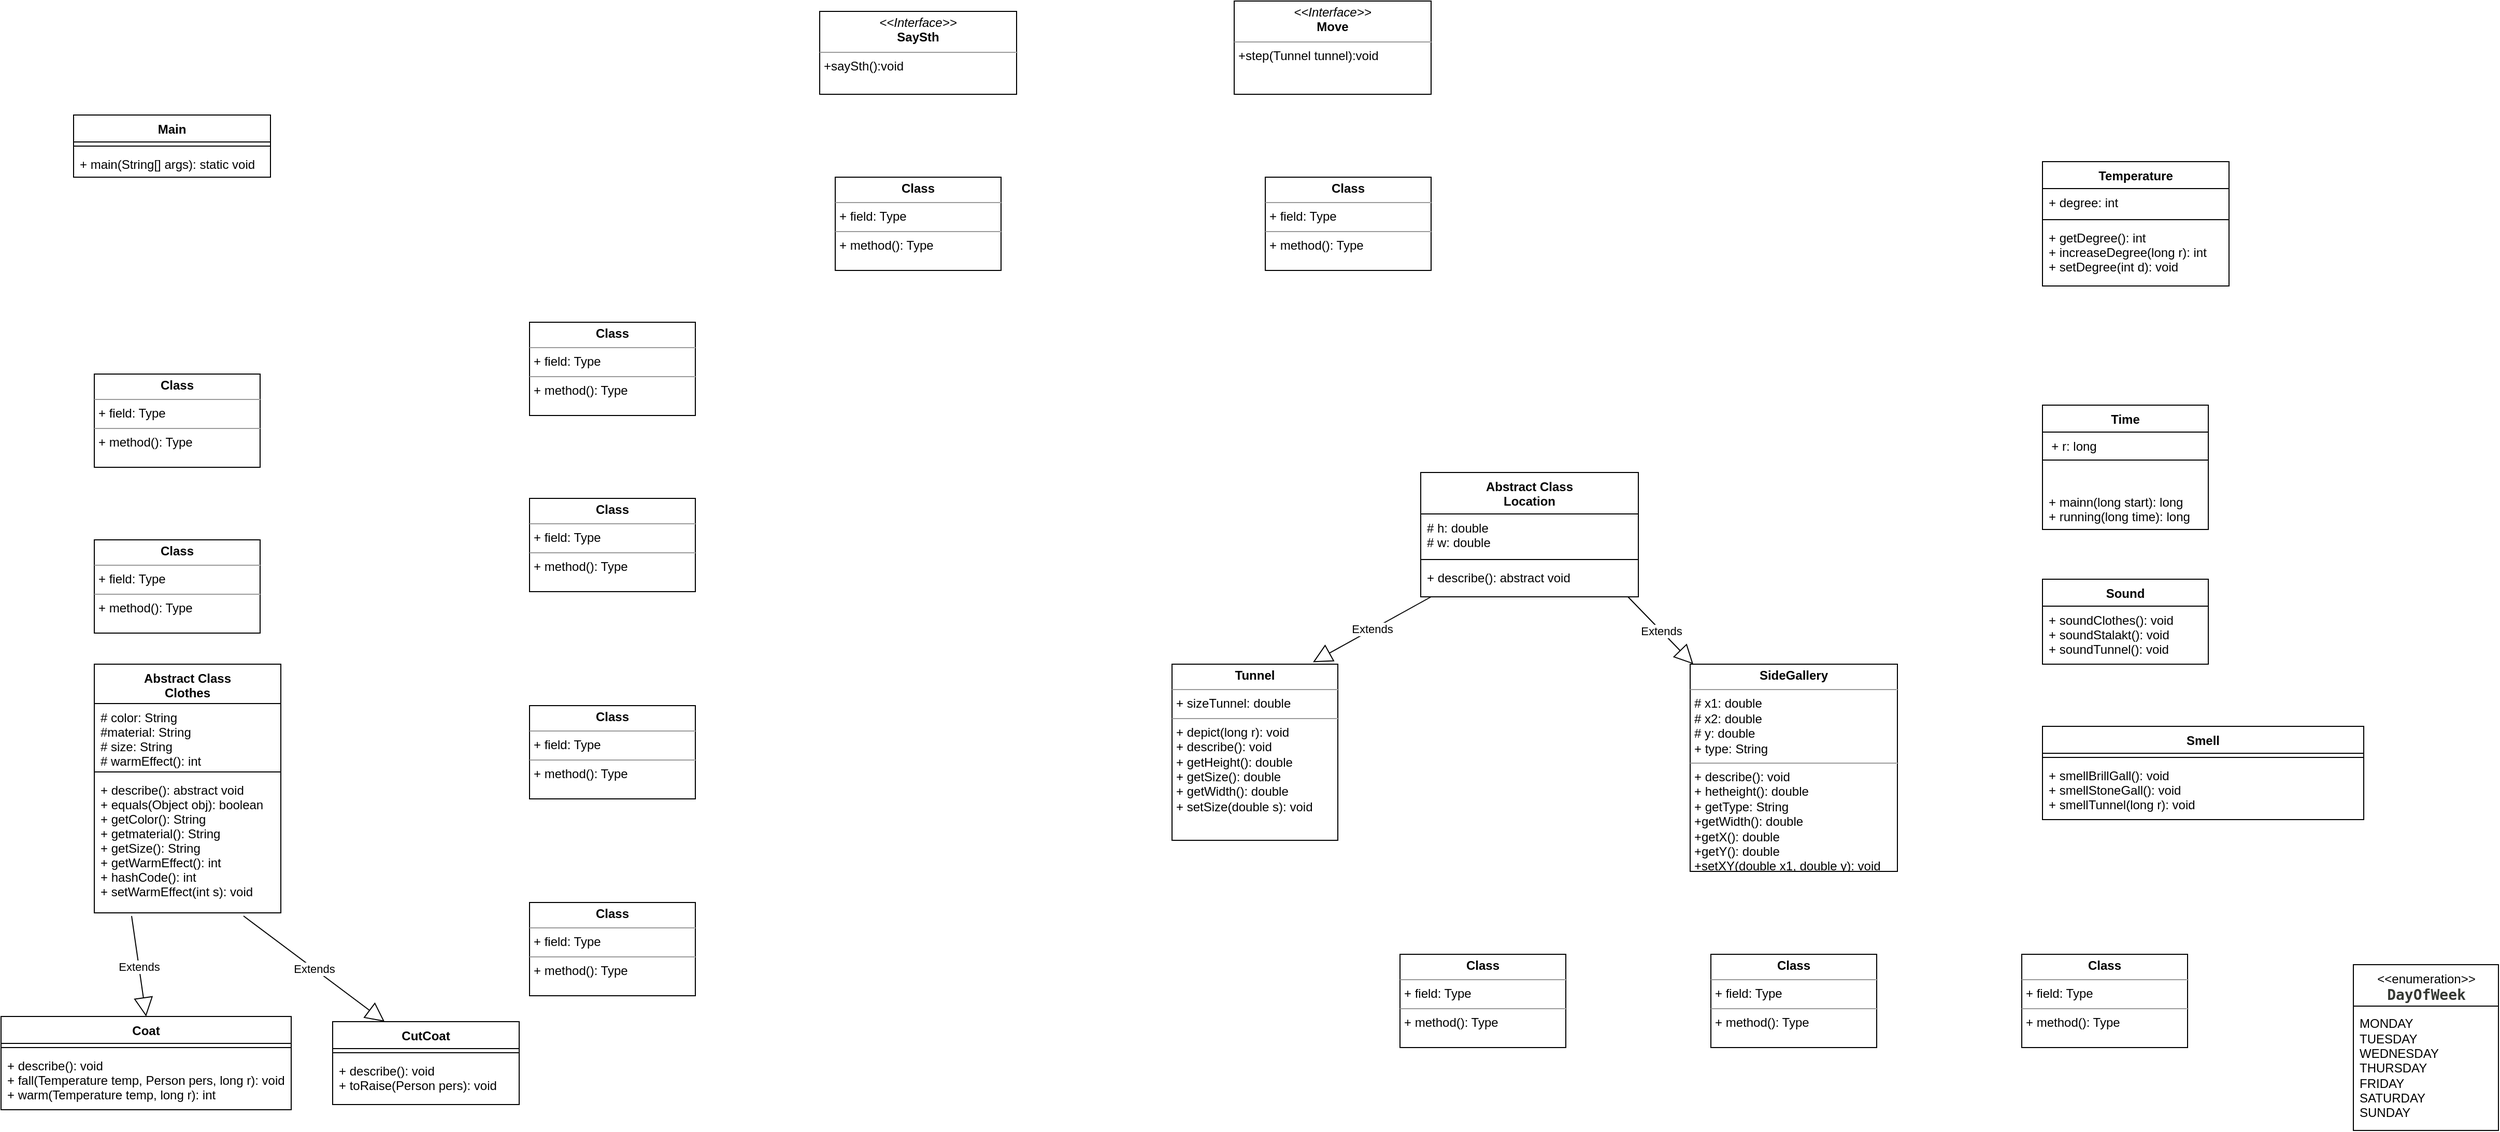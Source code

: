 <mxfile version="14.1.8" type="github">
  <diagram id="C5RBs43oDa-KdzZeNtuy" name="Page-1">
    <mxGraphModel dx="1483" dy="794" grid="1" gridSize="10" guides="1" tooltips="1" connect="1" arrows="1" fold="1" page="1" pageScale="1" pageWidth="827" pageHeight="1169" math="0" shadow="0">
      <root>
        <mxCell id="WIyWlLk6GJQsqaUBKTNV-0" />
        <mxCell id="WIyWlLk6GJQsqaUBKTNV-1" parent="WIyWlLk6GJQsqaUBKTNV-0" />
        <mxCell id="TMaaybb_ajbuhBKk-Kvd-0" value="&lt;p style=&quot;margin: 0px ; margin-top: 4px ; text-align: center&quot;&gt;&lt;i&gt;&amp;lt;&amp;lt;Interface&amp;gt;&amp;gt;&lt;/i&gt;&lt;br&gt;&lt;b&gt;Move&lt;/b&gt;&lt;/p&gt;&lt;hr size=&quot;1&quot;&gt;&lt;p style=&quot;margin: 0px ; margin-left: 4px&quot;&gt;&lt;span&gt;+step(Tunnel tunnel):void&lt;/span&gt;&lt;br&gt;&lt;/p&gt;" style="verticalAlign=top;align=left;overflow=fill;fontSize=12;fontFamily=Helvetica;html=1;" vertex="1" parent="WIyWlLk6GJQsqaUBKTNV-1">
          <mxGeometry x="1200" width="190" height="90" as="geometry" />
        </mxCell>
        <mxCell id="TMaaybb_ajbuhBKk-Kvd-1" value="&lt;p style=&quot;margin: 0px ; margin-top: 4px ; text-align: center&quot;&gt;&lt;i&gt;&amp;lt;&amp;lt;Interface&amp;gt;&amp;gt;&lt;/i&gt;&lt;br&gt;&lt;b&gt;SaySth&lt;/b&gt;&lt;/p&gt;&lt;hr size=&quot;1&quot;&gt;&lt;p style=&quot;margin: 0px ; margin-left: 4px&quot;&gt;+saySth():void&lt;/p&gt;" style="verticalAlign=top;align=left;overflow=fill;fontSize=12;fontFamily=Helvetica;html=1;" vertex="1" parent="WIyWlLk6GJQsqaUBKTNV-1">
          <mxGeometry x="800" y="10" width="190" height="80" as="geometry" />
        </mxCell>
        <mxCell id="TMaaybb_ajbuhBKk-Kvd-2" value="&lt;p style=&quot;margin:0px;margin-top:4px;text-align:center;&quot;&gt;&lt;b&gt;Class&lt;/b&gt;&lt;/p&gt;&lt;hr size=&quot;1&quot;/&gt;&lt;p style=&quot;margin:0px;margin-left:4px;&quot;&gt;+ field: Type&lt;/p&gt;&lt;hr size=&quot;1&quot;/&gt;&lt;p style=&quot;margin:0px;margin-left:4px;&quot;&gt;+ method(): Type&lt;/p&gt;" style="verticalAlign=top;align=left;overflow=fill;fontSize=12;fontFamily=Helvetica;html=1;" vertex="1" parent="WIyWlLk6GJQsqaUBKTNV-1">
          <mxGeometry x="815" y="170" width="160" height="90" as="geometry" />
        </mxCell>
        <mxCell id="TMaaybb_ajbuhBKk-Kvd-3" value="&lt;p style=&quot;margin:0px;margin-top:4px;text-align:center;&quot;&gt;&lt;b&gt;Class&lt;/b&gt;&lt;/p&gt;&lt;hr size=&quot;1&quot;/&gt;&lt;p style=&quot;margin:0px;margin-left:4px;&quot;&gt;+ field: Type&lt;/p&gt;&lt;hr size=&quot;1&quot;/&gt;&lt;p style=&quot;margin:0px;margin-left:4px;&quot;&gt;+ method(): Type&lt;/p&gt;" style="verticalAlign=top;align=left;overflow=fill;fontSize=12;fontFamily=Helvetica;html=1;" vertex="1" parent="WIyWlLk6GJQsqaUBKTNV-1">
          <mxGeometry x="1230" y="170" width="160" height="90" as="geometry" />
        </mxCell>
        <mxCell id="TMaaybb_ajbuhBKk-Kvd-4" value="&lt;p style=&quot;margin:0px;margin-top:4px;text-align:center;&quot;&gt;&lt;b&gt;Class&lt;/b&gt;&lt;/p&gt;&lt;hr size=&quot;1&quot;/&gt;&lt;p style=&quot;margin:0px;margin-left:4px;&quot;&gt;+ field: Type&lt;/p&gt;&lt;hr size=&quot;1&quot;/&gt;&lt;p style=&quot;margin:0px;margin-left:4px;&quot;&gt;+ method(): Type&lt;/p&gt;" style="verticalAlign=top;align=left;overflow=fill;fontSize=12;fontFamily=Helvetica;html=1;" vertex="1" parent="WIyWlLk6GJQsqaUBKTNV-1">
          <mxGeometry x="520" y="310" width="160" height="90" as="geometry" />
        </mxCell>
        <mxCell id="TMaaybb_ajbuhBKk-Kvd-5" value="&lt;p style=&quot;margin:0px;margin-top:4px;text-align:center;&quot;&gt;&lt;b&gt;Class&lt;/b&gt;&lt;/p&gt;&lt;hr size=&quot;1&quot;/&gt;&lt;p style=&quot;margin:0px;margin-left:4px;&quot;&gt;+ field: Type&lt;/p&gt;&lt;hr size=&quot;1&quot;/&gt;&lt;p style=&quot;margin:0px;margin-left:4px;&quot;&gt;+ method(): Type&lt;/p&gt;" style="verticalAlign=top;align=left;overflow=fill;fontSize=12;fontFamily=Helvetica;html=1;" vertex="1" parent="WIyWlLk6GJQsqaUBKTNV-1">
          <mxGeometry x="520" y="480" width="160" height="90" as="geometry" />
        </mxCell>
        <mxCell id="TMaaybb_ajbuhBKk-Kvd-6" value="&lt;p style=&quot;margin:0px;margin-top:4px;text-align:center;&quot;&gt;&lt;b&gt;Class&lt;/b&gt;&lt;/p&gt;&lt;hr size=&quot;1&quot;/&gt;&lt;p style=&quot;margin:0px;margin-left:4px;&quot;&gt;+ field: Type&lt;/p&gt;&lt;hr size=&quot;1&quot;/&gt;&lt;p style=&quot;margin:0px;margin-left:4px;&quot;&gt;+ method(): Type&lt;/p&gt;" style="verticalAlign=top;align=left;overflow=fill;fontSize=12;fontFamily=Helvetica;html=1;" vertex="1" parent="WIyWlLk6GJQsqaUBKTNV-1">
          <mxGeometry x="520" y="870" width="160" height="90" as="geometry" />
        </mxCell>
        <mxCell id="TMaaybb_ajbuhBKk-Kvd-7" value="&lt;p style=&quot;margin:0px;margin-top:4px;text-align:center;&quot;&gt;&lt;b&gt;Class&lt;/b&gt;&lt;/p&gt;&lt;hr size=&quot;1&quot;/&gt;&lt;p style=&quot;margin:0px;margin-left:4px;&quot;&gt;+ field: Type&lt;/p&gt;&lt;hr size=&quot;1&quot;/&gt;&lt;p style=&quot;margin:0px;margin-left:4px;&quot;&gt;+ method(): Type&lt;/p&gt;" style="verticalAlign=top;align=left;overflow=fill;fontSize=12;fontFamily=Helvetica;html=1;" vertex="1" parent="WIyWlLk6GJQsqaUBKTNV-1">
          <mxGeometry x="520" y="680" width="160" height="90" as="geometry" />
        </mxCell>
        <mxCell id="TMaaybb_ajbuhBKk-Kvd-9" value="&lt;p style=&quot;margin:0px;margin-top:4px;text-align:center;&quot;&gt;&lt;b&gt;Class&lt;/b&gt;&lt;/p&gt;&lt;hr size=&quot;1&quot;/&gt;&lt;p style=&quot;margin:0px;margin-left:4px;&quot;&gt;+ field: Type&lt;/p&gt;&lt;hr size=&quot;1&quot;/&gt;&lt;p style=&quot;margin:0px;margin-left:4px;&quot;&gt;+ method(): Type&lt;/p&gt;" style="verticalAlign=top;align=left;overflow=fill;fontSize=12;fontFamily=Helvetica;html=1;" vertex="1" parent="WIyWlLk6GJQsqaUBKTNV-1">
          <mxGeometry x="100" y="360" width="160" height="90" as="geometry" />
        </mxCell>
        <mxCell id="TMaaybb_ajbuhBKk-Kvd-16" value="&lt;p style=&quot;margin: 0px ; margin-top: 4px ; text-align: center&quot;&gt;&lt;b&gt;Tunnel&lt;/b&gt;&lt;/p&gt;&lt;hr size=&quot;1&quot;&gt;&lt;p style=&quot;margin: 0px ; margin-left: 4px&quot;&gt;+ sizeTunnel: double&lt;/p&gt;&lt;hr size=&quot;1&quot;&gt;&lt;p style=&quot;margin: 0px ; margin-left: 4px&quot;&gt;+ depict(long r): void&lt;/p&gt;&lt;p style=&quot;margin: 0px ; margin-left: 4px&quot;&gt;+ describe(): void&lt;/p&gt;&lt;p style=&quot;margin: 0px ; margin-left: 4px&quot;&gt;+ getHeight(): double&lt;/p&gt;&lt;p style=&quot;margin: 0px ; margin-left: 4px&quot;&gt;+ getSize(): double&lt;/p&gt;&lt;p style=&quot;margin: 0px ; margin-left: 4px&quot;&gt;+ getWidth(): double&lt;/p&gt;&lt;p style=&quot;margin: 0px ; margin-left: 4px&quot;&gt;+ setSize(double s): void&lt;/p&gt;&lt;p style=&quot;margin: 0px ; margin-left: 4px&quot;&gt;&lt;br&gt;&lt;/p&gt;" style="verticalAlign=top;align=left;overflow=fill;fontSize=12;fontFamily=Helvetica;html=1;" vertex="1" parent="WIyWlLk6GJQsqaUBKTNV-1">
          <mxGeometry x="1140" y="640" width="160" height="170" as="geometry" />
        </mxCell>
        <mxCell id="TMaaybb_ajbuhBKk-Kvd-17" value="&lt;p style=&quot;margin: 0px ; margin-top: 4px ; text-align: center&quot;&gt;&lt;b&gt;SideGallery&lt;/b&gt;&lt;/p&gt;&lt;hr size=&quot;1&quot;&gt;&lt;p style=&quot;margin: 0px ; margin-left: 4px&quot;&gt;# x1: double&lt;br style=&quot;padding: 0px ; margin: 0px&quot;&gt;# x2: double&lt;br style=&quot;padding: 0px ; margin: 0px&quot;&gt;# y: double&lt;br style=&quot;padding: 0px ; margin: 0px&quot;&gt;+ type: String&lt;br&gt;&lt;/p&gt;&lt;hr size=&quot;1&quot;&gt;&lt;p style=&quot;margin: 0px ; margin-left: 4px&quot;&gt;+ describe(): void&lt;/p&gt;&lt;p style=&quot;margin: 0px ; margin-left: 4px&quot;&gt;+ hetheight(): double&lt;/p&gt;&lt;p style=&quot;margin: 0px ; margin-left: 4px&quot;&gt;+ getType: String&lt;/p&gt;&lt;p style=&quot;margin: 0px ; margin-left: 4px&quot;&gt;+getWidth(): double&lt;/p&gt;&lt;p style=&quot;margin: 0px ; margin-left: 4px&quot;&gt;+getX(): double&lt;/p&gt;&lt;p style=&quot;margin: 0px ; margin-left: 4px&quot;&gt;+getY(): double&lt;/p&gt;&lt;p style=&quot;margin: 0px ; margin-left: 4px&quot;&gt;+setXY(double x1, double y): void&lt;/p&gt;" style="verticalAlign=top;align=left;overflow=fill;fontSize=12;fontFamily=Helvetica;html=1;" vertex="1" parent="WIyWlLk6GJQsqaUBKTNV-1">
          <mxGeometry x="1640" y="640" width="200" height="200" as="geometry" />
        </mxCell>
        <mxCell id="TMaaybb_ajbuhBKk-Kvd-18" value="&lt;p style=&quot;margin:0px;margin-top:4px;text-align:center;&quot;&gt;&lt;b&gt;Class&lt;/b&gt;&lt;/p&gt;&lt;hr size=&quot;1&quot;/&gt;&lt;p style=&quot;margin:0px;margin-left:4px;&quot;&gt;+ field: Type&lt;/p&gt;&lt;hr size=&quot;1&quot;/&gt;&lt;p style=&quot;margin:0px;margin-left:4px;&quot;&gt;+ method(): Type&lt;/p&gt;" style="verticalAlign=top;align=left;overflow=fill;fontSize=12;fontFamily=Helvetica;html=1;" vertex="1" parent="WIyWlLk6GJQsqaUBKTNV-1">
          <mxGeometry x="1360" y="920" width="160" height="90" as="geometry" />
        </mxCell>
        <mxCell id="TMaaybb_ajbuhBKk-Kvd-19" value="&lt;p style=&quot;margin:0px;margin-top:4px;text-align:center;&quot;&gt;&lt;b&gt;Class&lt;/b&gt;&lt;/p&gt;&lt;hr size=&quot;1&quot;/&gt;&lt;p style=&quot;margin:0px;margin-left:4px;&quot;&gt;+ field: Type&lt;/p&gt;&lt;hr size=&quot;1&quot;/&gt;&lt;p style=&quot;margin:0px;margin-left:4px;&quot;&gt;+ method(): Type&lt;/p&gt;" style="verticalAlign=top;align=left;overflow=fill;fontSize=12;fontFamily=Helvetica;html=1;" vertex="1" parent="WIyWlLk6GJQsqaUBKTNV-1">
          <mxGeometry x="1660" y="920" width="160" height="90" as="geometry" />
        </mxCell>
        <mxCell id="TMaaybb_ajbuhBKk-Kvd-20" value="&lt;p style=&quot;margin:0px;margin-top:4px;text-align:center;&quot;&gt;&lt;b&gt;Class&lt;/b&gt;&lt;/p&gt;&lt;hr size=&quot;1&quot;/&gt;&lt;p style=&quot;margin:0px;margin-left:4px;&quot;&gt;+ field: Type&lt;/p&gt;&lt;hr size=&quot;1&quot;/&gt;&lt;p style=&quot;margin:0px;margin-left:4px;&quot;&gt;+ method(): Type&lt;/p&gt;" style="verticalAlign=top;align=left;overflow=fill;fontSize=12;fontFamily=Helvetica;html=1;" vertex="1" parent="WIyWlLk6GJQsqaUBKTNV-1">
          <mxGeometry x="1960" y="920" width="160" height="90" as="geometry" />
        </mxCell>
        <mxCell id="TMaaybb_ajbuhBKk-Kvd-24" value="&lt;p style=&quot;margin:0px;margin-top:4px;text-align:center;&quot;&gt;&lt;b&gt;Class&lt;/b&gt;&lt;/p&gt;&lt;hr size=&quot;1&quot;/&gt;&lt;p style=&quot;margin:0px;margin-left:4px;&quot;&gt;+ field: Type&lt;/p&gt;&lt;hr size=&quot;1&quot;/&gt;&lt;p style=&quot;margin:0px;margin-left:4px;&quot;&gt;+ method(): Type&lt;/p&gt;" style="verticalAlign=top;align=left;overflow=fill;fontSize=12;fontFamily=Helvetica;html=1;" vertex="1" parent="WIyWlLk6GJQsqaUBKTNV-1">
          <mxGeometry x="100" y="520" width="160" height="90" as="geometry" />
        </mxCell>
        <mxCell id="TMaaybb_ajbuhBKk-Kvd-28" value="&amp;lt;&amp;lt;enumeration&amp;gt;&amp;gt;&lt;br&gt;&lt;span style=&quot;background-color: rgb(255 , 255 , 255) ; color: rgb(53 , 56 , 51) ; font-family: &amp;#34;dejavu sans mono&amp;#34; , monospace ; font-size: 14px ; font-weight: bold ; text-align: left&quot;&gt;DayOfWeek&lt;/span&gt;" style="swimlane;fontStyle=0;align=center;verticalAlign=top;childLayout=stackLayout;horizontal=1;startSize=40;horizontalStack=0;resizeParent=1;resizeParentMax=0;resizeLast=0;collapsible=0;marginBottom=0;html=1;" vertex="1" parent="WIyWlLk6GJQsqaUBKTNV-1">
          <mxGeometry x="2280" y="930" width="140" height="160" as="geometry" />
        </mxCell>
        <mxCell id="TMaaybb_ajbuhBKk-Kvd-29" value="MONDAY&lt;br&gt;TUESDAY&lt;br&gt;WEDNESDAY&lt;br&gt;THURSDAY&lt;br&gt;FRIDAY&lt;br&gt;SATURDAY&lt;br&gt;SUNDAY" style="text;html=1;strokeColor=none;fillColor=none;align=left;verticalAlign=middle;spacingLeft=4;spacingRight=4;overflow=hidden;rotatable=0;points=[[0,0.5],[1,0.5]];portConstraint=eastwest;" vertex="1" parent="TMaaybb_ajbuhBKk-Kvd-28">
          <mxGeometry y="40" width="140" height="120" as="geometry" />
        </mxCell>
        <mxCell id="TMaaybb_ajbuhBKk-Kvd-30" value="Temperature" style="swimlane;fontStyle=1;align=center;verticalAlign=top;childLayout=stackLayout;horizontal=1;startSize=26;horizontalStack=0;resizeParent=1;resizeParentMax=0;resizeLast=0;collapsible=1;marginBottom=0;" vertex="1" parent="WIyWlLk6GJQsqaUBKTNV-1">
          <mxGeometry x="1980" y="155" width="180" height="120" as="geometry" />
        </mxCell>
        <mxCell id="TMaaybb_ajbuhBKk-Kvd-31" value="+ degree: int" style="text;strokeColor=none;fillColor=none;align=left;verticalAlign=top;spacingLeft=4;spacingRight=4;overflow=hidden;rotatable=0;points=[[0,0.5],[1,0.5]];portConstraint=eastwest;" vertex="1" parent="TMaaybb_ajbuhBKk-Kvd-30">
          <mxGeometry y="26" width="180" height="26" as="geometry" />
        </mxCell>
        <mxCell id="TMaaybb_ajbuhBKk-Kvd-32" value="" style="line;strokeWidth=1;fillColor=none;align=left;verticalAlign=middle;spacingTop=-1;spacingLeft=3;spacingRight=3;rotatable=0;labelPosition=right;points=[];portConstraint=eastwest;" vertex="1" parent="TMaaybb_ajbuhBKk-Kvd-30">
          <mxGeometry y="52" width="180" height="8" as="geometry" />
        </mxCell>
        <mxCell id="TMaaybb_ajbuhBKk-Kvd-33" value="+ getDegree(): int&#xa;+ increaseDegree(long r): int&#xa;+ setDegree(int d): void" style="text;strokeColor=none;fillColor=none;align=left;verticalAlign=top;spacingLeft=4;spacingRight=4;overflow=hidden;rotatable=0;points=[[0,0.5],[1,0.5]];portConstraint=eastwest;" vertex="1" parent="TMaaybb_ajbuhBKk-Kvd-30">
          <mxGeometry y="60" width="180" height="60" as="geometry" />
        </mxCell>
        <mxCell id="TMaaybb_ajbuhBKk-Kvd-34" value="Time" style="swimlane;fontStyle=1;align=center;verticalAlign=top;childLayout=stackLayout;horizontal=1;startSize=26;horizontalStack=0;resizeParent=1;resizeParentMax=0;resizeLast=0;collapsible=1;marginBottom=0;" vertex="1" parent="WIyWlLk6GJQsqaUBKTNV-1">
          <mxGeometry x="1980" y="390" width="160" height="120" as="geometry" />
        </mxCell>
        <mxCell id="TMaaybb_ajbuhBKk-Kvd-35" value="" style="line;strokeWidth=1;fillColor=none;align=left;verticalAlign=middle;spacingTop=-1;spacingLeft=3;spacingRight=3;rotatable=0;labelPosition=right;points=[];portConstraint=eastwest;" vertex="1" parent="TMaaybb_ajbuhBKk-Kvd-34">
          <mxGeometry y="26" width="160" height="54" as="geometry" />
        </mxCell>
        <mxCell id="TMaaybb_ajbuhBKk-Kvd-36" value="+ mainn(long start): long&#xa;+ running(long time): long" style="text;strokeColor=none;fillColor=none;align=left;verticalAlign=top;spacingLeft=4;spacingRight=4;overflow=hidden;rotatable=0;points=[[0,0.5],[1,0.5]];portConstraint=eastwest;" vertex="1" parent="TMaaybb_ajbuhBKk-Kvd-34">
          <mxGeometry y="80" width="160" height="40" as="geometry" />
        </mxCell>
        <mxCell id="TMaaybb_ajbuhBKk-Kvd-37" value="+ r: long" style="text;html=1;align=center;verticalAlign=middle;resizable=0;points=[];autosize=1;" vertex="1" parent="WIyWlLk6GJQsqaUBKTNV-1">
          <mxGeometry x="1980" y="420" width="60" height="20" as="geometry" />
        </mxCell>
        <mxCell id="TMaaybb_ajbuhBKk-Kvd-38" value="Sound" style="swimlane;fontStyle=1;align=center;verticalAlign=top;childLayout=stackLayout;horizontal=1;startSize=26;horizontalStack=0;resizeParent=1;resizeParentMax=0;resizeLast=0;collapsible=1;marginBottom=0;" vertex="1" parent="WIyWlLk6GJQsqaUBKTNV-1">
          <mxGeometry x="1980" y="558" width="160" height="82" as="geometry" />
        </mxCell>
        <mxCell id="TMaaybb_ajbuhBKk-Kvd-39" value="+ soundClothes(): void&#xa;+ soundStalakt(): void&#xa;+ soundTunnel(): void" style="text;strokeColor=none;fillColor=none;align=left;verticalAlign=top;spacingLeft=4;spacingRight=4;overflow=hidden;rotatable=0;points=[[0,0.5],[1,0.5]];portConstraint=eastwest;" vertex="1" parent="TMaaybb_ajbuhBKk-Kvd-38">
          <mxGeometry y="26" width="160" height="56" as="geometry" />
        </mxCell>
        <mxCell id="TMaaybb_ajbuhBKk-Kvd-40" value="Smell" style="swimlane;fontStyle=1;align=center;verticalAlign=top;childLayout=stackLayout;horizontal=1;startSize=26;horizontalStack=0;resizeParent=1;resizeParentMax=0;resizeLast=0;collapsible=1;marginBottom=0;" vertex="1" parent="WIyWlLk6GJQsqaUBKTNV-1">
          <mxGeometry x="1980" y="700" width="310" height="90" as="geometry" />
        </mxCell>
        <mxCell id="TMaaybb_ajbuhBKk-Kvd-41" value="" style="line;strokeWidth=1;fillColor=none;align=left;verticalAlign=middle;spacingTop=-1;spacingLeft=3;spacingRight=3;rotatable=0;labelPosition=right;points=[];portConstraint=eastwest;" vertex="1" parent="TMaaybb_ajbuhBKk-Kvd-40">
          <mxGeometry y="26" width="310" height="8" as="geometry" />
        </mxCell>
        <mxCell id="TMaaybb_ajbuhBKk-Kvd-42" value="+ smellBrillGall(): void&#xa;+ smellStoneGall(): void&#xa;+ smellTunnel(long r): void" style="text;strokeColor=none;fillColor=none;align=left;verticalAlign=top;spacingLeft=4;spacingRight=4;overflow=hidden;rotatable=0;points=[[0,0.5],[1,0.5]];portConstraint=eastwest;" vertex="1" parent="TMaaybb_ajbuhBKk-Kvd-40">
          <mxGeometry y="34" width="310" height="56" as="geometry" />
        </mxCell>
        <mxCell id="TMaaybb_ajbuhBKk-Kvd-43" value="Main" style="swimlane;fontStyle=1;align=center;verticalAlign=top;childLayout=stackLayout;horizontal=1;startSize=26;horizontalStack=0;resizeParent=1;resizeParentMax=0;resizeLast=0;collapsible=1;marginBottom=0;" vertex="1" parent="WIyWlLk6GJQsqaUBKTNV-1">
          <mxGeometry x="80" y="110" width="190" height="60" as="geometry" />
        </mxCell>
        <mxCell id="TMaaybb_ajbuhBKk-Kvd-44" value="" style="line;strokeWidth=1;fillColor=none;align=left;verticalAlign=middle;spacingTop=-1;spacingLeft=3;spacingRight=3;rotatable=0;labelPosition=right;points=[];portConstraint=eastwest;" vertex="1" parent="TMaaybb_ajbuhBKk-Kvd-43">
          <mxGeometry y="26" width="190" height="8" as="geometry" />
        </mxCell>
        <mxCell id="TMaaybb_ajbuhBKk-Kvd-45" value="+ main(String[] args): static void" style="text;strokeColor=none;fillColor=none;align=left;verticalAlign=top;spacingLeft=4;spacingRight=4;overflow=hidden;rotatable=0;points=[[0,0.5],[1,0.5]];portConstraint=eastwest;" vertex="1" parent="TMaaybb_ajbuhBKk-Kvd-43">
          <mxGeometry y="34" width="190" height="26" as="geometry" />
        </mxCell>
        <mxCell id="TMaaybb_ajbuhBKk-Kvd-58" value="Abstract Class&#xa;Clothes" style="swimlane;fontStyle=1;align=center;verticalAlign=top;childLayout=stackLayout;horizontal=1;startSize=38;horizontalStack=0;resizeParent=1;resizeParentMax=0;resizeLast=0;collapsible=1;marginBottom=0;" vertex="1" parent="WIyWlLk6GJQsqaUBKTNV-1">
          <mxGeometry x="100" y="640" width="180" height="240" as="geometry" />
        </mxCell>
        <mxCell id="TMaaybb_ajbuhBKk-Kvd-59" value="# color: String&#xa;#material: String&#xa;# size: String&#xa;# warmEffect(): int" style="text;strokeColor=none;fillColor=none;align=left;verticalAlign=top;spacingLeft=4;spacingRight=4;overflow=hidden;rotatable=0;points=[[0,0.5],[1,0.5]];portConstraint=eastwest;" vertex="1" parent="TMaaybb_ajbuhBKk-Kvd-58">
          <mxGeometry y="38" width="180" height="62" as="geometry" />
        </mxCell>
        <mxCell id="TMaaybb_ajbuhBKk-Kvd-60" value="" style="line;strokeWidth=1;fillColor=none;align=left;verticalAlign=middle;spacingTop=-1;spacingLeft=3;spacingRight=3;rotatable=0;labelPosition=right;points=[];portConstraint=eastwest;" vertex="1" parent="TMaaybb_ajbuhBKk-Kvd-58">
          <mxGeometry y="100" width="180" height="8" as="geometry" />
        </mxCell>
        <mxCell id="TMaaybb_ajbuhBKk-Kvd-61" value="+ describe(): abstract void&#xa;+ equals(Object obj): boolean&#xa;+ getColor(): String&#xa;+ getmaterial(): String&#xa;+ getSize(): String&#xa;+ getWarmEffect(): int&#xa;+ hashCode(): int&#xa;+ setWarmEffect(int s): void" style="text;strokeColor=none;fillColor=none;align=left;verticalAlign=top;spacingLeft=4;spacingRight=4;overflow=hidden;rotatable=0;points=[[0,0.5],[1,0.5]];portConstraint=eastwest;" vertex="1" parent="TMaaybb_ajbuhBKk-Kvd-58">
          <mxGeometry y="108" width="180" height="132" as="geometry" />
        </mxCell>
        <mxCell id="TMaaybb_ajbuhBKk-Kvd-63" value="Coat" style="swimlane;fontStyle=1;align=center;verticalAlign=top;childLayout=stackLayout;horizontal=1;startSize=26;horizontalStack=0;resizeParent=1;resizeParentMax=0;resizeLast=0;collapsible=1;marginBottom=0;" vertex="1" parent="WIyWlLk6GJQsqaUBKTNV-1">
          <mxGeometry x="10" y="980" width="280" height="90" as="geometry" />
        </mxCell>
        <mxCell id="TMaaybb_ajbuhBKk-Kvd-64" value="" style="line;strokeWidth=1;fillColor=none;align=left;verticalAlign=middle;spacingTop=-1;spacingLeft=3;spacingRight=3;rotatable=0;labelPosition=right;points=[];portConstraint=eastwest;" vertex="1" parent="TMaaybb_ajbuhBKk-Kvd-63">
          <mxGeometry y="26" width="280" height="8" as="geometry" />
        </mxCell>
        <mxCell id="TMaaybb_ajbuhBKk-Kvd-65" value="+ describe(): void&#xa;+ fall(Temperature temp, Person pers, long r): void&#xa;+ warm(Temperature temp, long r): int" style="text;strokeColor=none;fillColor=none;align=left;verticalAlign=top;spacingLeft=4;spacingRight=4;overflow=hidden;rotatable=0;points=[[0,0.5],[1,0.5]];portConstraint=eastwest;" vertex="1" parent="TMaaybb_ajbuhBKk-Kvd-63">
          <mxGeometry y="34" width="280" height="56" as="geometry" />
        </mxCell>
        <mxCell id="TMaaybb_ajbuhBKk-Kvd-66" value="CutCoat" style="swimlane;fontStyle=1;align=center;verticalAlign=top;childLayout=stackLayout;horizontal=1;startSize=26;horizontalStack=0;resizeParent=1;resizeParentMax=0;resizeLast=0;collapsible=1;marginBottom=0;" vertex="1" parent="WIyWlLk6GJQsqaUBKTNV-1">
          <mxGeometry x="330" y="985" width="180" height="80" as="geometry" />
        </mxCell>
        <mxCell id="TMaaybb_ajbuhBKk-Kvd-67" value="" style="line;strokeWidth=1;fillColor=none;align=left;verticalAlign=middle;spacingTop=-1;spacingLeft=3;spacingRight=3;rotatable=0;labelPosition=right;points=[];portConstraint=eastwest;" vertex="1" parent="TMaaybb_ajbuhBKk-Kvd-66">
          <mxGeometry y="26" width="180" height="8" as="geometry" />
        </mxCell>
        <mxCell id="TMaaybb_ajbuhBKk-Kvd-68" value="+ describe(): void&#xa;+ toRaise(Person pers): void" style="text;strokeColor=none;fillColor=none;align=left;verticalAlign=top;spacingLeft=4;spacingRight=4;overflow=hidden;rotatable=0;points=[[0,0.5],[1,0.5]];portConstraint=eastwest;" vertex="1" parent="TMaaybb_ajbuhBKk-Kvd-66">
          <mxGeometry y="34" width="180" height="46" as="geometry" />
        </mxCell>
        <mxCell id="TMaaybb_ajbuhBKk-Kvd-69" value="Extends" style="endArrow=block;endSize=16;endFill=0;html=1;entryX=0.897;entryY=0.004;entryDx=0;entryDy=0;entryPerimeter=0;exitX=0.8;exitY=1.023;exitDx=0;exitDy=0;exitPerimeter=0;" edge="1" parent="WIyWlLk6GJQsqaUBKTNV-1" source="TMaaybb_ajbuhBKk-Kvd-61">
          <mxGeometry width="160" relative="1" as="geometry">
            <mxPoint x="380" y="894.64" as="sourcePoint" />
            <mxPoint x="380.13" y="985" as="targetPoint" />
          </mxGeometry>
        </mxCell>
        <mxCell id="TMaaybb_ajbuhBKk-Kvd-62" value="Extends" style="endArrow=block;endSize=16;endFill=0;html=1;entryX=0.5;entryY=0;entryDx=0;entryDy=0;exitX=0.2;exitY=1.023;exitDx=0;exitDy=0;exitPerimeter=0;" edge="1" parent="WIyWlLk6GJQsqaUBKTNV-1" target="TMaaybb_ajbuhBKk-Kvd-63" source="TMaaybb_ajbuhBKk-Kvd-61">
          <mxGeometry width="160" relative="1" as="geometry">
            <mxPoint x="120" y="880" as="sourcePoint" />
            <mxPoint x="280" y="880" as="targetPoint" />
            <Array as="points" />
          </mxGeometry>
        </mxCell>
        <mxCell id="TMaaybb_ajbuhBKk-Kvd-70" value="Abstract Class&#xa;Location" style="swimlane;fontStyle=1;align=center;verticalAlign=top;childLayout=stackLayout;horizontal=1;startSize=40;horizontalStack=0;resizeParent=1;resizeParentMax=0;resizeLast=0;collapsible=1;marginBottom=0;" vertex="1" parent="WIyWlLk6GJQsqaUBKTNV-1">
          <mxGeometry x="1380" y="455" width="210" height="120" as="geometry" />
        </mxCell>
        <mxCell id="TMaaybb_ajbuhBKk-Kvd-71" value="# h: double&#xa;# w: double" style="text;strokeColor=none;fillColor=none;align=left;verticalAlign=top;spacingLeft=4;spacingRight=4;overflow=hidden;rotatable=0;points=[[0,0.5],[1,0.5]];portConstraint=eastwest;" vertex="1" parent="TMaaybb_ajbuhBKk-Kvd-70">
          <mxGeometry y="40" width="210" height="40" as="geometry" />
        </mxCell>
        <mxCell id="TMaaybb_ajbuhBKk-Kvd-72" value="" style="line;strokeWidth=1;fillColor=none;align=left;verticalAlign=middle;spacingTop=-1;spacingLeft=3;spacingRight=3;rotatable=0;labelPosition=right;points=[];portConstraint=eastwest;" vertex="1" parent="TMaaybb_ajbuhBKk-Kvd-70">
          <mxGeometry y="80" width="210" height="8" as="geometry" />
        </mxCell>
        <mxCell id="TMaaybb_ajbuhBKk-Kvd-73" value="+ describe(): abstract void&#xa;" style="text;strokeColor=none;fillColor=none;align=left;verticalAlign=top;spacingLeft=4;spacingRight=4;overflow=hidden;rotatable=0;points=[[0,0.5],[1,0.5]];portConstraint=eastwest;" vertex="1" parent="TMaaybb_ajbuhBKk-Kvd-70">
          <mxGeometry y="88" width="210" height="32" as="geometry" />
        </mxCell>
        <mxCell id="TMaaybb_ajbuhBKk-Kvd-75" value="Extends" style="endArrow=block;endSize=16;endFill=0;html=1;" edge="1" parent="WIyWlLk6GJQsqaUBKTNV-1" target="TMaaybb_ajbuhBKk-Kvd-17">
          <mxGeometry width="160" relative="1" as="geometry">
            <mxPoint x="1580" y="575.0" as="sourcePoint" />
            <mxPoint x="1640" y="691.67" as="targetPoint" />
          </mxGeometry>
        </mxCell>
        <mxCell id="TMaaybb_ajbuhBKk-Kvd-74" value="Extends" style="endArrow=block;endSize=16;endFill=0;html=1;entryX=0.85;entryY=-0.011;entryDx=0;entryDy=0;entryPerimeter=0;" edge="1" parent="WIyWlLk6GJQsqaUBKTNV-1" target="TMaaybb_ajbuhBKk-Kvd-16">
          <mxGeometry width="160" relative="1" as="geometry">
            <mxPoint x="1390" y="575" as="sourcePoint" />
            <mxPoint x="1390" y="716.67" as="targetPoint" />
          </mxGeometry>
        </mxCell>
      </root>
    </mxGraphModel>
  </diagram>
</mxfile>
